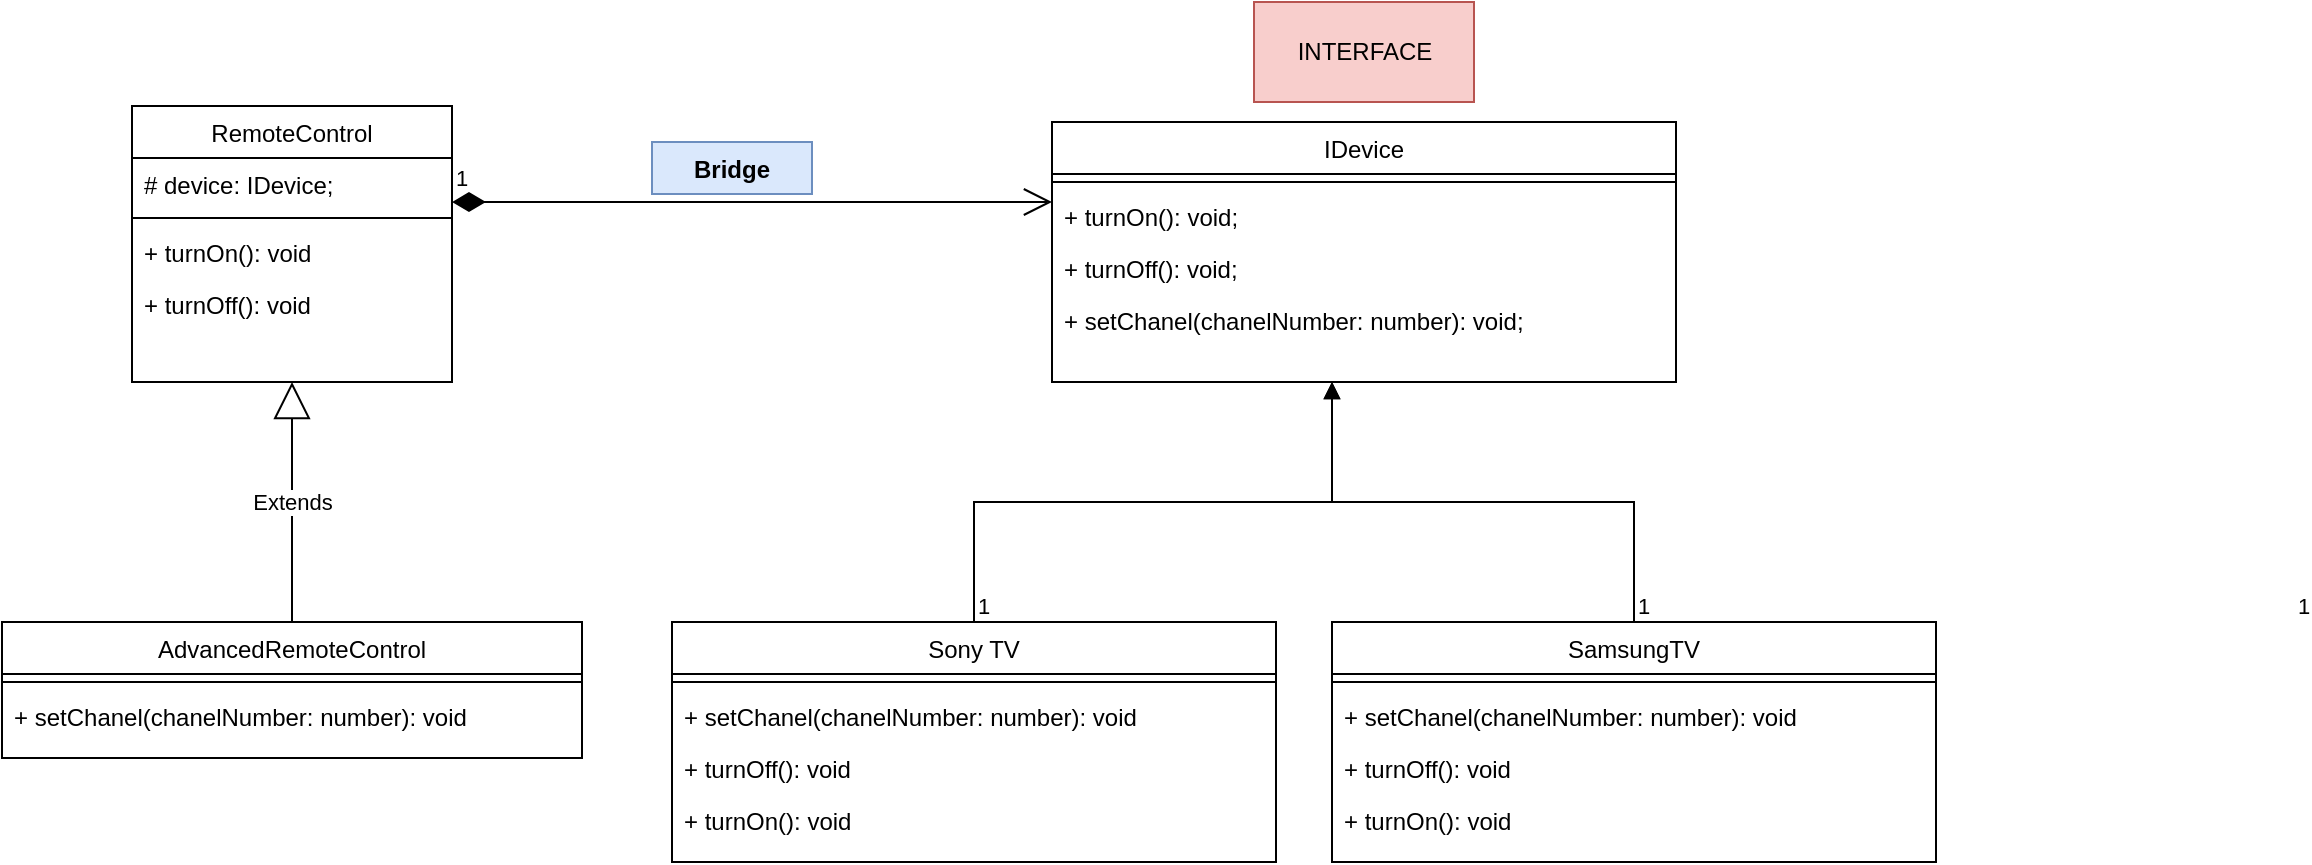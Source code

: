 <mxfile version="20.7.4" type="github">
  <diagram id="C5RBs43oDa-KdzZeNtuy" name="Page-1">
    <mxGraphModel dx="1434" dy="764" grid="1" gridSize="10" guides="1" tooltips="1" connect="1" arrows="1" fold="1" page="1" pageScale="1" pageWidth="827" pageHeight="1169" math="0" shadow="0">
      <root>
        <mxCell id="WIyWlLk6GJQsqaUBKTNV-0" />
        <mxCell id="WIyWlLk6GJQsqaUBKTNV-1" parent="WIyWlLk6GJQsqaUBKTNV-0" />
        <mxCell id="zkfFHV4jXpPFQw0GAbJ--0" value="RemoteControl" style="swimlane;fontStyle=0;align=center;verticalAlign=top;childLayout=stackLayout;horizontal=1;startSize=26;horizontalStack=0;resizeParent=1;resizeLast=0;collapsible=1;marginBottom=0;rounded=0;shadow=0;strokeWidth=1;" parent="WIyWlLk6GJQsqaUBKTNV-1" vertex="1">
          <mxGeometry x="80" y="112" width="160" height="138" as="geometry">
            <mxRectangle x="230" y="140" width="160" height="26" as="alternateBounds" />
          </mxGeometry>
        </mxCell>
        <mxCell id="zkfFHV4jXpPFQw0GAbJ--1" value="# device: IDevice;" style="text;align=left;verticalAlign=top;spacingLeft=4;spacingRight=4;overflow=hidden;rotatable=0;points=[[0,0.5],[1,0.5]];portConstraint=eastwest;" parent="zkfFHV4jXpPFQw0GAbJ--0" vertex="1">
          <mxGeometry y="26" width="160" height="26" as="geometry" />
        </mxCell>
        <mxCell id="zkfFHV4jXpPFQw0GAbJ--4" value="" style="line;html=1;strokeWidth=1;align=left;verticalAlign=middle;spacingTop=-1;spacingLeft=3;spacingRight=3;rotatable=0;labelPosition=right;points=[];portConstraint=eastwest;" parent="zkfFHV4jXpPFQw0GAbJ--0" vertex="1">
          <mxGeometry y="52" width="160" height="8" as="geometry" />
        </mxCell>
        <mxCell id="zkfFHV4jXpPFQw0GAbJ--3" value="+ turnOn(): void" style="text;align=left;verticalAlign=top;spacingLeft=4;spacingRight=4;overflow=hidden;rotatable=0;points=[[0,0.5],[1,0.5]];portConstraint=eastwest;rounded=0;shadow=0;html=0;" parent="zkfFHV4jXpPFQw0GAbJ--0" vertex="1">
          <mxGeometry y="60" width="160" height="26" as="geometry" />
        </mxCell>
        <mxCell id="zkfFHV4jXpPFQw0GAbJ--2" value="+ turnOff(): void" style="text;align=left;verticalAlign=top;spacingLeft=4;spacingRight=4;overflow=hidden;rotatable=0;points=[[0,0.5],[1,0.5]];portConstraint=eastwest;rounded=0;shadow=0;html=0;" parent="zkfFHV4jXpPFQw0GAbJ--0" vertex="1">
          <mxGeometry y="86" width="160" height="26" as="geometry" />
        </mxCell>
        <mxCell id="zkfFHV4jXpPFQw0GAbJ--6" value="AdvancedRemoteControl" style="swimlane;fontStyle=0;align=center;verticalAlign=top;childLayout=stackLayout;horizontal=1;startSize=26;horizontalStack=0;resizeParent=1;resizeLast=0;collapsible=1;marginBottom=0;rounded=0;shadow=0;strokeWidth=1;" parent="WIyWlLk6GJQsqaUBKTNV-1" vertex="1">
          <mxGeometry x="15" y="370" width="290" height="68" as="geometry">
            <mxRectangle x="130" y="380" width="160" height="26" as="alternateBounds" />
          </mxGeometry>
        </mxCell>
        <mxCell id="zkfFHV4jXpPFQw0GAbJ--9" value="" style="line;html=1;strokeWidth=1;align=left;verticalAlign=middle;spacingTop=-1;spacingLeft=3;spacingRight=3;rotatable=0;labelPosition=right;points=[];portConstraint=eastwest;" parent="zkfFHV4jXpPFQw0GAbJ--6" vertex="1">
          <mxGeometry y="26" width="290" height="8" as="geometry" />
        </mxCell>
        <mxCell id="zkfFHV4jXpPFQw0GAbJ--11" value="+ setChanel(chanelNumber: number): void" style="text;align=left;verticalAlign=top;spacingLeft=4;spacingRight=4;overflow=hidden;rotatable=0;points=[[0,0.5],[1,0.5]];portConstraint=eastwest;" parent="zkfFHV4jXpPFQw0GAbJ--6" vertex="1">
          <mxGeometry y="34" width="290" height="26" as="geometry" />
        </mxCell>
        <mxCell id="zkfFHV4jXpPFQw0GAbJ--13" value="Sony TV" style="swimlane;fontStyle=0;align=center;verticalAlign=top;childLayout=stackLayout;horizontal=1;startSize=26;horizontalStack=0;resizeParent=1;resizeLast=0;collapsible=1;marginBottom=0;rounded=0;shadow=0;strokeWidth=1;" parent="WIyWlLk6GJQsqaUBKTNV-1" vertex="1">
          <mxGeometry x="350" y="370" width="302" height="120" as="geometry">
            <mxRectangle x="340" y="380" width="170" height="26" as="alternateBounds" />
          </mxGeometry>
        </mxCell>
        <mxCell id="zkfFHV4jXpPFQw0GAbJ--15" value="" style="line;html=1;strokeWidth=1;align=left;verticalAlign=middle;spacingTop=-1;spacingLeft=3;spacingRight=3;rotatable=0;labelPosition=right;points=[];portConstraint=eastwest;" parent="zkfFHV4jXpPFQw0GAbJ--13" vertex="1">
          <mxGeometry y="26" width="302" height="8" as="geometry" />
        </mxCell>
        <mxCell id="OJzGCaMpsRpyFDv2MRR7-3" value="+ setChanel(chanelNumber: number): void&#xa;" style="text;align=left;verticalAlign=top;spacingLeft=4;spacingRight=4;overflow=hidden;rotatable=0;points=[[0,0.5],[1,0.5]];portConstraint=eastwest;" vertex="1" parent="zkfFHV4jXpPFQw0GAbJ--13">
          <mxGeometry y="34" width="302" height="26" as="geometry" />
        </mxCell>
        <mxCell id="zkfFHV4jXpPFQw0GAbJ--14" value="+ turnOff(): void" style="text;align=left;verticalAlign=top;spacingLeft=4;spacingRight=4;overflow=hidden;rotatable=0;points=[[0,0.5],[1,0.5]];portConstraint=eastwest;" parent="zkfFHV4jXpPFQw0GAbJ--13" vertex="1">
          <mxGeometry y="60" width="302" height="26" as="geometry" />
        </mxCell>
        <mxCell id="OJzGCaMpsRpyFDv2MRR7-4" value="+ turnOn(): void" style="text;align=left;verticalAlign=top;spacingLeft=4;spacingRight=4;overflow=hidden;rotatable=0;points=[[0,0.5],[1,0.5]];portConstraint=eastwest;" vertex="1" parent="zkfFHV4jXpPFQw0GAbJ--13">
          <mxGeometry y="86" width="302" height="26" as="geometry" />
        </mxCell>
        <mxCell id="zkfFHV4jXpPFQw0GAbJ--17" value="IDevice" style="swimlane;fontStyle=0;align=center;verticalAlign=top;childLayout=stackLayout;horizontal=1;startSize=26;horizontalStack=0;resizeParent=1;resizeLast=0;collapsible=1;marginBottom=0;rounded=0;shadow=0;strokeWidth=1;" parent="WIyWlLk6GJQsqaUBKTNV-1" vertex="1">
          <mxGeometry x="540" y="120" width="312" height="130" as="geometry">
            <mxRectangle x="550" y="140" width="160" height="26" as="alternateBounds" />
          </mxGeometry>
        </mxCell>
        <mxCell id="zkfFHV4jXpPFQw0GAbJ--23" value="" style="line;html=1;strokeWidth=1;align=left;verticalAlign=middle;spacingTop=-1;spacingLeft=3;spacingRight=3;rotatable=0;labelPosition=right;points=[];portConstraint=eastwest;" parent="zkfFHV4jXpPFQw0GAbJ--17" vertex="1">
          <mxGeometry y="26" width="312" height="8" as="geometry" />
        </mxCell>
        <mxCell id="zkfFHV4jXpPFQw0GAbJ--24" value="+ turnOn(): void;" style="text;align=left;verticalAlign=top;spacingLeft=4;spacingRight=4;overflow=hidden;rotatable=0;points=[[0,0.5],[1,0.5]];portConstraint=eastwest;" parent="zkfFHV4jXpPFQw0GAbJ--17" vertex="1">
          <mxGeometry y="34" width="312" height="26" as="geometry" />
        </mxCell>
        <mxCell id="zkfFHV4jXpPFQw0GAbJ--25" value="+ turnOff(): void;" style="text;align=left;verticalAlign=top;spacingLeft=4;spacingRight=4;overflow=hidden;rotatable=0;points=[[0,0.5],[1,0.5]];portConstraint=eastwest;" parent="zkfFHV4jXpPFQw0GAbJ--17" vertex="1">
          <mxGeometry y="60" width="312" height="26" as="geometry" />
        </mxCell>
        <mxCell id="zkfFHV4jXpPFQw0GAbJ--20" value="+ setChanel(chanelNumber: number): void;&#xa;" style="text;align=left;verticalAlign=top;spacingLeft=4;spacingRight=4;overflow=hidden;rotatable=0;points=[[0,0.5],[1,0.5]];portConstraint=eastwest;rounded=0;shadow=0;html=0;" parent="zkfFHV4jXpPFQw0GAbJ--17" vertex="1">
          <mxGeometry y="86" width="312" height="26" as="geometry" />
        </mxCell>
        <mxCell id="OJzGCaMpsRpyFDv2MRR7-1" value="" style="endArrow=block;endFill=1;html=1;edgeStyle=orthogonalEdgeStyle;align=left;verticalAlign=top;rounded=0;exitX=0.5;exitY=0;exitDx=0;exitDy=0;" edge="1" parent="WIyWlLk6GJQsqaUBKTNV-1" source="zkfFHV4jXpPFQw0GAbJ--13">
          <mxGeometry x="-1" relative="1" as="geometry">
            <mxPoint x="460" y="400" as="sourcePoint" />
            <mxPoint x="680" y="250" as="targetPoint" />
            <Array as="points">
              <mxPoint x="501" y="310" />
              <mxPoint x="680" y="310" />
              <mxPoint x="680" y="250" />
            </Array>
          </mxGeometry>
        </mxCell>
        <mxCell id="OJzGCaMpsRpyFDv2MRR7-2" value="1" style="edgeLabel;resizable=0;html=1;align=left;verticalAlign=bottom;" connectable="0" vertex="1" parent="OJzGCaMpsRpyFDv2MRR7-1">
          <mxGeometry x="-1" relative="1" as="geometry" />
        </mxCell>
        <mxCell id="OJzGCaMpsRpyFDv2MRR7-10" value="1" style="edgeLabel;resizable=0;html=1;align=left;verticalAlign=bottom;" connectable="0" vertex="1" parent="OJzGCaMpsRpyFDv2MRR7-1">
          <mxGeometry x="-1" relative="1" as="geometry">
            <mxPoint x="330" as="offset" />
          </mxGeometry>
        </mxCell>
        <mxCell id="OJzGCaMpsRpyFDv2MRR7-5" value="SamsungTV" style="swimlane;fontStyle=0;align=center;verticalAlign=top;childLayout=stackLayout;horizontal=1;startSize=26;horizontalStack=0;resizeParent=1;resizeLast=0;collapsible=1;marginBottom=0;rounded=0;shadow=0;strokeWidth=1;" vertex="1" parent="WIyWlLk6GJQsqaUBKTNV-1">
          <mxGeometry x="680" y="370" width="302" height="120" as="geometry">
            <mxRectangle x="340" y="380" width="170" height="26" as="alternateBounds" />
          </mxGeometry>
        </mxCell>
        <mxCell id="OJzGCaMpsRpyFDv2MRR7-6" value="" style="line;html=1;strokeWidth=1;align=left;verticalAlign=middle;spacingTop=-1;spacingLeft=3;spacingRight=3;rotatable=0;labelPosition=right;points=[];portConstraint=eastwest;" vertex="1" parent="OJzGCaMpsRpyFDv2MRR7-5">
          <mxGeometry y="26" width="302" height="8" as="geometry" />
        </mxCell>
        <mxCell id="OJzGCaMpsRpyFDv2MRR7-7" value="+ setChanel(chanelNumber: number): void&#xa;" style="text;align=left;verticalAlign=top;spacingLeft=4;spacingRight=4;overflow=hidden;rotatable=0;points=[[0,0.5],[1,0.5]];portConstraint=eastwest;" vertex="1" parent="OJzGCaMpsRpyFDv2MRR7-5">
          <mxGeometry y="34" width="302" height="26" as="geometry" />
        </mxCell>
        <mxCell id="OJzGCaMpsRpyFDv2MRR7-8" value="+ turnOff(): void" style="text;align=left;verticalAlign=top;spacingLeft=4;spacingRight=4;overflow=hidden;rotatable=0;points=[[0,0.5],[1,0.5]];portConstraint=eastwest;" vertex="1" parent="OJzGCaMpsRpyFDv2MRR7-5">
          <mxGeometry y="60" width="302" height="26" as="geometry" />
        </mxCell>
        <mxCell id="OJzGCaMpsRpyFDv2MRR7-9" value="+ turnOn(): void" style="text;align=left;verticalAlign=top;spacingLeft=4;spacingRight=4;overflow=hidden;rotatable=0;points=[[0,0.5],[1,0.5]];portConstraint=eastwest;" vertex="1" parent="OJzGCaMpsRpyFDv2MRR7-5">
          <mxGeometry y="86" width="302" height="26" as="geometry" />
        </mxCell>
        <mxCell id="OJzGCaMpsRpyFDv2MRR7-11" value="" style="endArrow=block;endFill=1;html=1;edgeStyle=orthogonalEdgeStyle;align=left;verticalAlign=top;rounded=0;exitX=0.5;exitY=0;exitDx=0;exitDy=0;" edge="1" parent="WIyWlLk6GJQsqaUBKTNV-1" source="OJzGCaMpsRpyFDv2MRR7-5">
          <mxGeometry x="-1" relative="1" as="geometry">
            <mxPoint x="830" y="340" as="sourcePoint" />
            <mxPoint x="680" y="250" as="targetPoint" />
            <Array as="points">
              <mxPoint x="831" y="310" />
              <mxPoint x="680" y="310" />
              <mxPoint x="680" y="250" />
            </Array>
          </mxGeometry>
        </mxCell>
        <mxCell id="OJzGCaMpsRpyFDv2MRR7-12" value="1" style="edgeLabel;resizable=0;html=1;align=left;verticalAlign=bottom;" connectable="0" vertex="1" parent="OJzGCaMpsRpyFDv2MRR7-11">
          <mxGeometry x="-1" relative="1" as="geometry" />
        </mxCell>
        <mxCell id="OJzGCaMpsRpyFDv2MRR7-13" value="1" style="edgeLabel;resizable=0;html=1;align=left;verticalAlign=bottom;" connectable="0" vertex="1" parent="OJzGCaMpsRpyFDv2MRR7-11">
          <mxGeometry x="-1" relative="1" as="geometry">
            <mxPoint x="330" as="offset" />
          </mxGeometry>
        </mxCell>
        <mxCell id="OJzGCaMpsRpyFDv2MRR7-14" value="INTERFACE" style="html=1;fillColor=#f8cecc;strokeColor=#b85450;" vertex="1" parent="WIyWlLk6GJQsqaUBKTNV-1">
          <mxGeometry x="641" y="60" width="110" height="50" as="geometry" />
        </mxCell>
        <mxCell id="OJzGCaMpsRpyFDv2MRR7-15" value="1" style="endArrow=open;html=1;endSize=12;startArrow=diamondThin;startSize=14;startFill=1;edgeStyle=orthogonalEdgeStyle;align=left;verticalAlign=bottom;rounded=0;" edge="1" parent="WIyWlLk6GJQsqaUBKTNV-1">
          <mxGeometry x="-1" y="3" relative="1" as="geometry">
            <mxPoint x="240" y="160" as="sourcePoint" />
            <mxPoint x="540" y="160" as="targetPoint" />
          </mxGeometry>
        </mxCell>
        <mxCell id="OJzGCaMpsRpyFDv2MRR7-16" value="Extends" style="endArrow=block;endSize=16;endFill=0;html=1;rounded=0;entryX=0.5;entryY=1;entryDx=0;entryDy=0;exitX=0.5;exitY=0;exitDx=0;exitDy=0;" edge="1" parent="WIyWlLk6GJQsqaUBKTNV-1" source="zkfFHV4jXpPFQw0GAbJ--6" target="zkfFHV4jXpPFQw0GAbJ--0">
          <mxGeometry width="160" relative="1" as="geometry">
            <mxPoint x="160" y="350" as="sourcePoint" />
            <mxPoint x="190" y="310" as="targetPoint" />
          </mxGeometry>
        </mxCell>
        <mxCell id="OJzGCaMpsRpyFDv2MRR7-18" value="Bridge" style="text;align=center;fontStyle=1;verticalAlign=middle;spacingLeft=3;spacingRight=3;strokeColor=#6c8ebf;rotatable=0;points=[[0,0.5],[1,0.5]];portConstraint=eastwest;fillColor=#dae8fc;" vertex="1" parent="WIyWlLk6GJQsqaUBKTNV-1">
          <mxGeometry x="340" y="130" width="80" height="26" as="geometry" />
        </mxCell>
      </root>
    </mxGraphModel>
  </diagram>
</mxfile>
